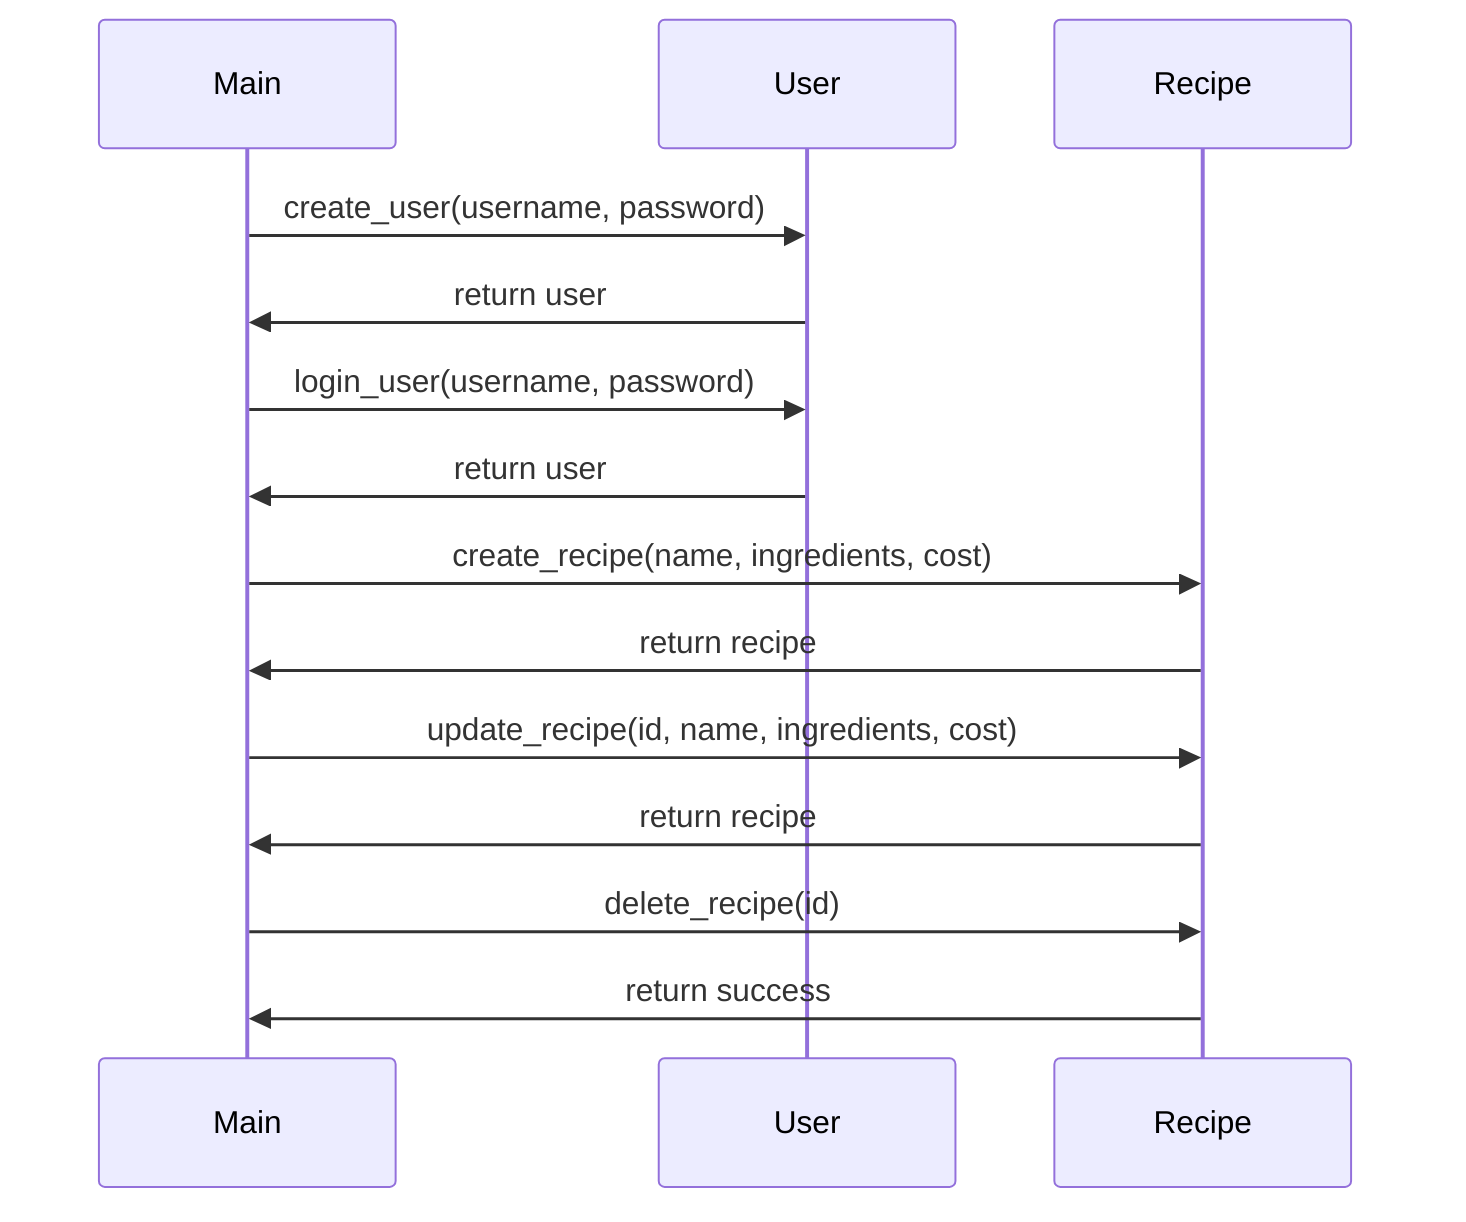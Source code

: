 sequenceDiagram
    participant M as Main
    participant U as User
    participant R as Recipe
    M->>U: create_user(username, password)
    U->>M: return user
    M->>U: login_user(username, password)
    U->>M: return user
    M->>R: create_recipe(name, ingredients, cost)
    R->>M: return recipe
    M->>R: update_recipe(id, name, ingredients, cost)
    R->>M: return recipe
    M->>R: delete_recipe(id)
    R->>M: return success